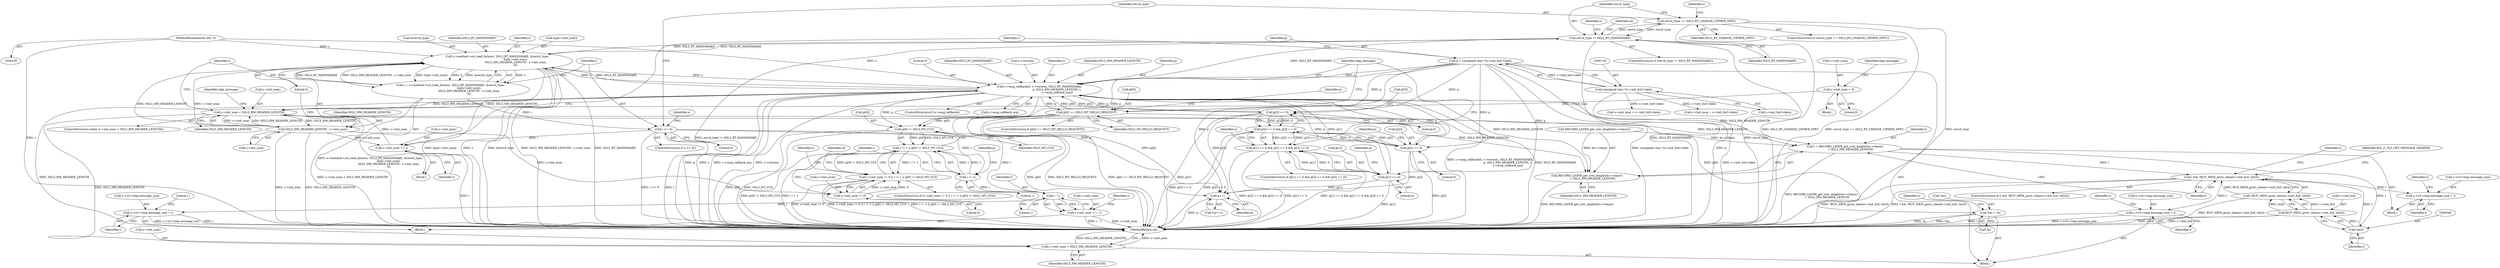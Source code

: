 digraph "1_openssl_4b390b6c3f8df925dc92a3dd6b022baa9a2f4650_0@API" {
"1000165" [label="(Call,recvd_type == SSL3_RT_CHANGE_CIPHER_SPEC)"];
"1000225" [label="(Call,recvd_type != SSL3_RT_HANDSHAKE)"];
"1000165" [label="(Call,recvd_type == SSL3_RT_CHANGE_CIPHER_SPEC)"];
"1000135" [label="(Call,s->method->ssl_read_bytes(s, SSL3_RT_HANDSHAKE, &recvd_type,\n                                          &p[s->init_num],\n                                          SSL3_HM_HEADER_LENGTH - s->init_num,\n                                          0))"];
"1000286" [label="(Call,s->msg_callback(0, s->version, SSL3_RT_HANDSHAKE,\n                                        p, SSL3_HM_HEADER_LENGTH, s,\n                                        s->msg_callback_arg))"];
"1000250" [label="(Call,p[0] == SSL3_MT_HELLO_REQUEST)"];
"1000115" [label="(Call,p = (unsigned char *)s->init_buf->data)"];
"1000117" [label="(Call,(unsigned char *)s->init_buf->data)"];
"1000268" [label="(Call,p[3] == 0)"];
"1000263" [label="(Call,p[2] == 0)"];
"1000257" [label="(Call,p[1] == 0)"];
"1000127" [label="(Call,s->init_num < SSL3_HM_HEADER_LENGTH)"];
"1000236" [label="(Call,s->init_num += i)"];
"1000153" [label="(Call,i <= 0)"];
"1000133" [label="(Call,i = s->method->ssl_read_bytes(s, SSL3_RT_HANDSHAKE, &recvd_type,\n                                          &p[s->init_num],\n                                          SSL3_HM_HEADER_LENGTH - s->init_num,\n                                          0))"];
"1000146" [label="(Call,SSL3_HM_HEADER_LENGTH - s->init_num)"];
"1000274" [label="(Call,s->init_num = 0)"];
"1000106" [label="(MethodParameterIn,SSL *s)"];
"1000177" [label="(Call,i != 1)"];
"1000176" [label="(Call,i != 1 || p[0] != SSL3_MT_CCS)"];
"1000170" [label="(Call,s->init_num != 0 || i != 1 || p[0] != SSL3_MT_CCS)"];
"1000209" [label="(Call,i - 1)"];
"1000205" [label="(Call,s->init_num = i - 1)"];
"1000212" [label="(Call,s->s3->tmp.message_size = i)"];
"1000171" [label="(Call,s->init_num != 0)"];
"1000180" [label="(Call,p[0] != SSL3_MT_CCS)"];
"1000299" [label="(Call,*mt = *p)"];
"1000313" [label="(Call,p++)"];
"1000256" [label="(Call,p[1] == 0 && p[2] == 0 && p[3] == 0)"];
"1000262" [label="(Call,p[2] == 0 && p[3] == 0)"];
"1000322" [label="(Call,l = RECORD_LAYER_get_rrec_length(&s->rlayer)\n             + SSL3_HM_HEADER_LENGTH)"];
"1000332" [label="(Call,l && !BUF_MEM_grow_clean(s->init_buf, (int)l))"];
"1000347" [label="(Call,s->s3->tmp.message_size = l)"];
"1000365" [label="(Call,s->s3->tmp.message_size = l)"];
"1000339" [label="(Call,(int)l)"];
"1000335" [label="(Call,BUF_MEM_grow_clean(s->init_buf, (int)l))"];
"1000334" [label="(Call,!BUF_MEM_grow_clean(s->init_buf, (int)l))"];
"1000324" [label="(Call,RECORD_LAYER_get_rrec_length(&s->rlayer)\n             + SSL3_HM_HEADER_LENGTH)"];
"1000383" [label="(Call,s->init_num = SSL3_HM_HEADER_LENGTH)"];
"1000292" [label="(Identifier,p)"];
"1000182" [label="(Identifier,p)"];
"1000242" [label="(Identifier,skip_message)"];
"1000128" [label="(Call,s->init_num)"];
"1000220" [label="(Identifier,i)"];
"1000258" [label="(Call,p[1])"];
"1000151" [label="(Literal,0)"];
"1000314" [label="(Identifier,p)"];
"1000257" [label="(Call,p[1] == 0)"];
"1000273" [label="(Block,)"];
"1000137" [label="(Identifier,SSL3_RT_HANDSHAKE)"];
"1000212" [label="(Call,s->s3->tmp.message_size = i)"];
"1000270" [label="(Identifier,p)"];
"1000373" [label="(Identifier,l)"];
"1000117" [label="(Call,(unsigned char *)s->init_buf->data)"];
"1000213" [label="(Call,s->s3->tmp.message_size)"];
"1000210" [label="(Identifier,i)"];
"1000146" [label="(Call,SSL3_HM_HEADER_LENGTH - s->init_num)"];
"1000211" [label="(Literal,1)"];
"1000178" [label="(Identifier,i)"];
"1000240" [label="(Identifier,i)"];
"1000344" [label="(Identifier,SSL_F_TLS_GET_MESSAGE_HEADER)"];
"1000265" [label="(Identifier,p)"];
"1000275" [label="(Call,s->init_num)"];
"1000116" [label="(Identifier,p)"];
"1000154" [label="(Identifier,i)"];
"1000115" [label="(Call,p = (unsigned char *)s->init_buf->data)"];
"1000179" [label="(Literal,1)"];
"1000176" [label="(Call,i != 1 || p[0] != SSL3_MT_CCS)"];
"1000313" [label="(Call,p++)"];
"1000132" [label="(Block,)"];
"1000170" [label="(Call,s->init_num != 0 || i != 1 || p[0] != SSL3_MT_CCS)"];
"1000209" [label="(Call,i - 1)"];
"1000356" [label="(Call,s->init_msg = s->init_buf->data)"];
"1000236" [label="(Call,s->init_num += i)"];
"1000227" [label="(Identifier,SSL3_RT_HANDSHAKE)"];
"1000325" [label="(Call,RECORD_LAYER_get_rrec_length(&s->rlayer))"];
"1000126" [label="(ControlStructure,while (s->init_num < SSL3_HM_HEADER_LENGTH))"];
"1000287" [label="(Literal,0)"];
"1000321" [label="(Block,)"];
"1000334" [label="(Call,!BUF_MEM_grow_clean(s->init_buf, (int)l))"];
"1000335" [label="(Call,BUF_MEM_grow_clean(s->init_buf, (int)l))"];
"1000177" [label="(Call,i != 1)"];
"1000291" [label="(Identifier,SSL3_RT_HANDSHAKE)"];
"1000167" [label="(Identifier,SSL3_RT_CHANGE_CIPHER_SPEC)"];
"1000256" [label="(Call,p[1] == 0 && p[2] == 0 && p[3] == 0)"];
"1000331" [label="(ControlStructure,if (l && !BUF_MEM_grow_clean(s->init_buf, (int)l)))"];
"1000205" [label="(Call,s->init_num = i - 1)"];
"1000206" [label="(Call,s->init_num)"];
"1000171" [label="(Call,s->init_num != 0)"];
"1000323" [label="(Identifier,l)"];
"1000251" [label="(Call,p[0])"];
"1000164" [label="(ControlStructure,if (recvd_type == SSL3_RT_CHANGE_CIPHER_SPEC))"];
"1000119" [label="(Call,s->init_buf->data)"];
"1000136" [label="(Identifier,s)"];
"1000216" [label="(Identifier,s)"];
"1000169" [label="(ControlStructure,if (s->init_num != 0 || i != 1 || p[0] != SSL3_MT_CCS))"];
"1000308" [label="(Identifier,s)"];
"1000264" [label="(Call,p[2])"];
"1000341" [label="(Identifier,l)"];
"1000168" [label="(Block,)"];
"1000383" [label="(Call,s->init_num = SSL3_HM_HEADER_LENGTH)"];
"1000272" [label="(Literal,0)"];
"1000226" [label="(Identifier,recvd_type)"];
"1000263" [label="(Call,p[2] == 0)"];
"1000365" [label="(Call,s->s3->tmp.message_size = l)"];
"1000288" [label="(Call,s->version)"];
"1000351" [label="(Identifier,s)"];
"1000348" [label="(Call,s->s3->tmp.message_size)"];
"1000387" [label="(Identifier,SSL3_HM_HEADER_LENGTH)"];
"1000175" [label="(Literal,0)"];
"1000250" [label="(Call,p[0] == SSL3_MT_HELLO_REQUEST)"];
"1000224" [label="(ControlStructure,if (recvd_type != SSL3_RT_HANDSHAKE))"];
"1000330" [label="(Identifier,SSL3_HM_HEADER_LENGTH)"];
"1000294" [label="(Identifier,s)"];
"1000366" [label="(Call,s->s3->tmp.message_size)"];
"1000249" [label="(ControlStructure,if (p[0] == SSL3_MT_HELLO_REQUEST))"];
"1000222" [label="(Literal,1)"];
"1000155" [label="(Literal,0)"];
"1000148" [label="(Call,s->init_num)"];
"1000108" [label="(Block,)"];
"1000147" [label="(Identifier,SSL3_HM_HEADER_LENGTH)"];
"1000230" [label="(Identifier,al)"];
"1000299" [label="(Call,*mt = *p)"];
"1000376" [label="(Identifier,s)"];
"1000153" [label="(Call,i <= 0)"];
"1000133" [label="(Call,i = s->method->ssl_read_bytes(s, SSL3_RT_HANDSHAKE, &recvd_type,\n                                          &p[s->init_num],\n                                          SSL3_HM_HEADER_LENGTH - s->init_num,\n                                          0))"];
"1000300" [label="(Call,*mt)"];
"1000131" [label="(Identifier,SSL3_HM_HEADER_LENGTH)"];
"1000127" [label="(Call,s->init_num < SSL3_HM_HEADER_LENGTH)"];
"1000106" [label="(MethodParameterIn,SSL *s)"];
"1000282" [label="(ControlStructure,if (s->msg_callback))"];
"1000269" [label="(Call,p[3])"];
"1000347" [label="(Call,s->s3->tmp.message_size = l)"];
"1000268" [label="(Call,p[3] == 0)"];
"1000358" [label="(Identifier,s)"];
"1000134" [label="(Identifier,i)"];
"1000274" [label="(Call,s->init_num = 0)"];
"1000152" [label="(ControlStructure,if (i <= 0))"];
"1000280" [label="(Identifier,skip_message)"];
"1000276" [label="(Identifier,s)"];
"1000336" [label="(Call,s->init_buf)"];
"1000259" [label="(Identifier,p)"];
"1000262" [label="(Call,p[2] == 0 && p[3] == 0)"];
"1000384" [label="(Call,s->init_num)"];
"1000324" [label="(Call,RECORD_LAYER_get_rrec_length(&s->rlayer)\n             + SSL3_HM_HEADER_LENGTH)"];
"1000254" [label="(Identifier,SSL3_MT_HELLO_REQUEST)"];
"1000278" [label="(Literal,0)"];
"1000197" [label="(Identifier,s)"];
"1000166" [label="(Identifier,recvd_type)"];
"1000388" [label="(MethodReturn,int)"];
"1000355" [label="(Identifier,l)"];
"1000374" [label="(Call,s->init_msg = s->init_buf->data)"];
"1000267" [label="(Literal,0)"];
"1000332" [label="(Call,l && !BUF_MEM_grow_clean(s->init_buf, (int)l))"];
"1000180" [label="(Call,p[0] != SSL3_MT_CCS)"];
"1000225" [label="(Call,recvd_type != SSL3_RT_HANDSHAKE)"];
"1000295" [label="(Call,s->msg_callback_arg)"];
"1000140" [label="(Call,&p[s->init_num])"];
"1000165" [label="(Call,recvd_type == SSL3_RT_CHANGE_CIPHER_SPEC)"];
"1000286" [label="(Call,s->msg_callback(0, s->version, SSL3_RT_HANDSHAKE,\n                                        p, SSL3_HM_HEADER_LENGTH, s,\n                                        s->msg_callback_arg))"];
"1000184" [label="(Identifier,SSL3_MT_CCS)"];
"1000138" [label="(Call,&recvd_type)"];
"1000135" [label="(Call,s->method->ssl_read_bytes(s, SSL3_RT_HANDSHAKE, &recvd_type,\n                                          &p[s->init_num],\n                                          SSL3_HM_HEADER_LENGTH - s->init_num,\n                                          0))"];
"1000298" [label="(Identifier,skip_message)"];
"1000312" [label="(Call,*(p++))"];
"1000129" [label="(Identifier,s)"];
"1000237" [label="(Call,s->init_num)"];
"1000159" [label="(Identifier,s)"];
"1000187" [label="(Identifier,al)"];
"1000293" [label="(Identifier,SSL3_HM_HEADER_LENGTH)"];
"1000255" [label="(ControlStructure,if (p[1] == 0 && p[2] == 0 && p[3] == 0))"];
"1000322" [label="(Call,l = RECORD_LAYER_get_rrec_length(&s->rlayer)\n             + SSL3_HM_HEADER_LENGTH)"];
"1000238" [label="(Identifier,s)"];
"1000261" [label="(Literal,0)"];
"1000173" [label="(Identifier,s)"];
"1000333" [label="(Identifier,l)"];
"1000339" [label="(Call,(int)l)"];
"1000172" [label="(Call,s->init_num)"];
"1000302" [label="(Call,*p)"];
"1000181" [label="(Call,p[0])"];
"1000165" -> "1000164"  [label="AST: "];
"1000165" -> "1000167"  [label="CFG: "];
"1000166" -> "1000165"  [label="AST: "];
"1000167" -> "1000165"  [label="AST: "];
"1000173" -> "1000165"  [label="CFG: "];
"1000226" -> "1000165"  [label="CFG: "];
"1000165" -> "1000388"  [label="DDG: recvd_type"];
"1000165" -> "1000388"  [label="DDG: SSL3_RT_CHANGE_CIPHER_SPEC"];
"1000165" -> "1000388"  [label="DDG: recvd_type == SSL3_RT_CHANGE_CIPHER_SPEC"];
"1000225" -> "1000165"  [label="DDG: recvd_type"];
"1000165" -> "1000225"  [label="DDG: recvd_type"];
"1000225" -> "1000224"  [label="AST: "];
"1000225" -> "1000227"  [label="CFG: "];
"1000226" -> "1000225"  [label="AST: "];
"1000227" -> "1000225"  [label="AST: "];
"1000230" -> "1000225"  [label="CFG: "];
"1000238" -> "1000225"  [label="CFG: "];
"1000225" -> "1000388"  [label="DDG: recvd_type != SSL3_RT_HANDSHAKE"];
"1000225" -> "1000388"  [label="DDG: SSL3_RT_HANDSHAKE"];
"1000225" -> "1000388"  [label="DDG: recvd_type"];
"1000225" -> "1000135"  [label="DDG: SSL3_RT_HANDSHAKE"];
"1000135" -> "1000225"  [label="DDG: SSL3_RT_HANDSHAKE"];
"1000225" -> "1000286"  [label="DDG: SSL3_RT_HANDSHAKE"];
"1000135" -> "1000133"  [label="AST: "];
"1000135" -> "1000151"  [label="CFG: "];
"1000136" -> "1000135"  [label="AST: "];
"1000137" -> "1000135"  [label="AST: "];
"1000138" -> "1000135"  [label="AST: "];
"1000140" -> "1000135"  [label="AST: "];
"1000146" -> "1000135"  [label="AST: "];
"1000151" -> "1000135"  [label="AST: "];
"1000133" -> "1000135"  [label="CFG: "];
"1000135" -> "1000388"  [label="DDG: &p[s->init_num]"];
"1000135" -> "1000388"  [label="DDG: s"];
"1000135" -> "1000388"  [label="DDG: &recvd_type"];
"1000135" -> "1000388"  [label="DDG: SSL3_HM_HEADER_LENGTH - s->init_num"];
"1000135" -> "1000388"  [label="DDG: SSL3_RT_HANDSHAKE"];
"1000135" -> "1000133"  [label="DDG: s"];
"1000135" -> "1000133"  [label="DDG: SSL3_RT_HANDSHAKE"];
"1000135" -> "1000133"  [label="DDG: SSL3_HM_HEADER_LENGTH - s->init_num"];
"1000135" -> "1000133"  [label="DDG: &p[s->init_num]"];
"1000135" -> "1000133"  [label="DDG: 0"];
"1000135" -> "1000133"  [label="DDG: &recvd_type"];
"1000286" -> "1000135"  [label="DDG: s"];
"1000286" -> "1000135"  [label="DDG: SSL3_RT_HANDSHAKE"];
"1000106" -> "1000135"  [label="DDG: s"];
"1000146" -> "1000135"  [label="DDG: SSL3_HM_HEADER_LENGTH"];
"1000146" -> "1000135"  [label="DDG: s->init_num"];
"1000135" -> "1000286"  [label="DDG: s"];
"1000286" -> "1000282"  [label="AST: "];
"1000286" -> "1000295"  [label="CFG: "];
"1000287" -> "1000286"  [label="AST: "];
"1000288" -> "1000286"  [label="AST: "];
"1000291" -> "1000286"  [label="AST: "];
"1000292" -> "1000286"  [label="AST: "];
"1000293" -> "1000286"  [label="AST: "];
"1000294" -> "1000286"  [label="AST: "];
"1000295" -> "1000286"  [label="AST: "];
"1000298" -> "1000286"  [label="CFG: "];
"1000286" -> "1000388"  [label="DDG: s->msg_callback(0, s->version, SSL3_RT_HANDSHAKE,\n                                        p, SSL3_HM_HEADER_LENGTH, s,\n                                        s->msg_callback_arg)"];
"1000286" -> "1000388"  [label="DDG: SSL3_RT_HANDSHAKE"];
"1000286" -> "1000388"  [label="DDG: p"];
"1000286" -> "1000388"  [label="DDG: s"];
"1000286" -> "1000388"  [label="DDG: s->msg_callback_arg"];
"1000286" -> "1000388"  [label="DDG: s->version"];
"1000286" -> "1000127"  [label="DDG: SSL3_HM_HEADER_LENGTH"];
"1000286" -> "1000180"  [label="DDG: p"];
"1000286" -> "1000250"  [label="DDG: p"];
"1000286" -> "1000257"  [label="DDG: p"];
"1000286" -> "1000263"  [label="DDG: p"];
"1000286" -> "1000268"  [label="DDG: p"];
"1000250" -> "1000286"  [label="DDG: p[0]"];
"1000268" -> "1000286"  [label="DDG: p[3]"];
"1000263" -> "1000286"  [label="DDG: p[2]"];
"1000257" -> "1000286"  [label="DDG: p[1]"];
"1000115" -> "1000286"  [label="DDG: p"];
"1000127" -> "1000286"  [label="DDG: SSL3_HM_HEADER_LENGTH"];
"1000106" -> "1000286"  [label="DDG: s"];
"1000286" -> "1000313"  [label="DDG: p"];
"1000286" -> "1000322"  [label="DDG: SSL3_HM_HEADER_LENGTH"];
"1000286" -> "1000324"  [label="DDG: SSL3_HM_HEADER_LENGTH"];
"1000286" -> "1000383"  [label="DDG: SSL3_HM_HEADER_LENGTH"];
"1000250" -> "1000249"  [label="AST: "];
"1000250" -> "1000254"  [label="CFG: "];
"1000251" -> "1000250"  [label="AST: "];
"1000254" -> "1000250"  [label="AST: "];
"1000298" -> "1000250"  [label="CFG: "];
"1000259" -> "1000250"  [label="CFG: "];
"1000250" -> "1000388"  [label="DDG: p[0]"];
"1000250" -> "1000388"  [label="DDG: SSL3_MT_HELLO_REQUEST"];
"1000250" -> "1000388"  [label="DDG: p[0] == SSL3_MT_HELLO_REQUEST"];
"1000250" -> "1000180"  [label="DDG: p[0]"];
"1000115" -> "1000250"  [label="DDG: p"];
"1000250" -> "1000299"  [label="DDG: p[0]"];
"1000250" -> "1000313"  [label="DDG: p[0]"];
"1000115" -> "1000108"  [label="AST: "];
"1000115" -> "1000117"  [label="CFG: "];
"1000116" -> "1000115"  [label="AST: "];
"1000117" -> "1000115"  [label="AST: "];
"1000129" -> "1000115"  [label="CFG: "];
"1000115" -> "1000388"  [label="DDG: (unsigned char *)s->init_buf->data"];
"1000115" -> "1000388"  [label="DDG: p"];
"1000117" -> "1000115"  [label="DDG: s->init_buf->data"];
"1000115" -> "1000180"  [label="DDG: p"];
"1000115" -> "1000257"  [label="DDG: p"];
"1000115" -> "1000263"  [label="DDG: p"];
"1000115" -> "1000268"  [label="DDG: p"];
"1000115" -> "1000313"  [label="DDG: p"];
"1000117" -> "1000119"  [label="CFG: "];
"1000118" -> "1000117"  [label="AST: "];
"1000119" -> "1000117"  [label="AST: "];
"1000117" -> "1000388"  [label="DDG: s->init_buf->data"];
"1000117" -> "1000356"  [label="DDG: s->init_buf->data"];
"1000117" -> "1000374"  [label="DDG: s->init_buf->data"];
"1000268" -> "1000262"  [label="AST: "];
"1000268" -> "1000272"  [label="CFG: "];
"1000269" -> "1000268"  [label="AST: "];
"1000272" -> "1000268"  [label="AST: "];
"1000262" -> "1000268"  [label="CFG: "];
"1000268" -> "1000388"  [label="DDG: p[3]"];
"1000268" -> "1000262"  [label="DDG: p[3]"];
"1000268" -> "1000262"  [label="DDG: 0"];
"1000268" -> "1000313"  [label="DDG: p[3]"];
"1000263" -> "1000262"  [label="AST: "];
"1000263" -> "1000267"  [label="CFG: "];
"1000264" -> "1000263"  [label="AST: "];
"1000267" -> "1000263"  [label="AST: "];
"1000270" -> "1000263"  [label="CFG: "];
"1000262" -> "1000263"  [label="CFG: "];
"1000263" -> "1000388"  [label="DDG: p[2]"];
"1000263" -> "1000262"  [label="DDG: p[2]"];
"1000263" -> "1000262"  [label="DDG: 0"];
"1000263" -> "1000313"  [label="DDG: p[2]"];
"1000257" -> "1000256"  [label="AST: "];
"1000257" -> "1000261"  [label="CFG: "];
"1000258" -> "1000257"  [label="AST: "];
"1000261" -> "1000257"  [label="AST: "];
"1000265" -> "1000257"  [label="CFG: "];
"1000256" -> "1000257"  [label="CFG: "];
"1000257" -> "1000388"  [label="DDG: p[1]"];
"1000257" -> "1000256"  [label="DDG: p[1]"];
"1000257" -> "1000256"  [label="DDG: 0"];
"1000257" -> "1000313"  [label="DDG: p[1]"];
"1000127" -> "1000126"  [label="AST: "];
"1000127" -> "1000131"  [label="CFG: "];
"1000128" -> "1000127"  [label="AST: "];
"1000131" -> "1000127"  [label="AST: "];
"1000134" -> "1000127"  [label="CFG: "];
"1000242" -> "1000127"  [label="CFG: "];
"1000127" -> "1000388"  [label="DDG: s->init_num < SSL3_HM_HEADER_LENGTH"];
"1000236" -> "1000127"  [label="DDG: s->init_num"];
"1000274" -> "1000127"  [label="DDG: s->init_num"];
"1000146" -> "1000127"  [label="DDG: SSL3_HM_HEADER_LENGTH"];
"1000127" -> "1000146"  [label="DDG: SSL3_HM_HEADER_LENGTH"];
"1000127" -> "1000146"  [label="DDG: s->init_num"];
"1000127" -> "1000322"  [label="DDG: SSL3_HM_HEADER_LENGTH"];
"1000127" -> "1000324"  [label="DDG: SSL3_HM_HEADER_LENGTH"];
"1000127" -> "1000383"  [label="DDG: SSL3_HM_HEADER_LENGTH"];
"1000236" -> "1000132"  [label="AST: "];
"1000236" -> "1000240"  [label="CFG: "];
"1000237" -> "1000236"  [label="AST: "];
"1000240" -> "1000236"  [label="AST: "];
"1000129" -> "1000236"  [label="CFG: "];
"1000236" -> "1000388"  [label="DDG: i"];
"1000153" -> "1000236"  [label="DDG: i"];
"1000146" -> "1000236"  [label="DDG: s->init_num"];
"1000153" -> "1000152"  [label="AST: "];
"1000153" -> "1000155"  [label="CFG: "];
"1000154" -> "1000153"  [label="AST: "];
"1000155" -> "1000153"  [label="AST: "];
"1000159" -> "1000153"  [label="CFG: "];
"1000166" -> "1000153"  [label="CFG: "];
"1000153" -> "1000388"  [label="DDG: i <= 0"];
"1000153" -> "1000388"  [label="DDG: i"];
"1000133" -> "1000153"  [label="DDG: i"];
"1000153" -> "1000177"  [label="DDG: i"];
"1000153" -> "1000209"  [label="DDG: i"];
"1000133" -> "1000132"  [label="AST: "];
"1000134" -> "1000133"  [label="AST: "];
"1000154" -> "1000133"  [label="CFG: "];
"1000133" -> "1000388"  [label="DDG: s->method->ssl_read_bytes(s, SSL3_RT_HANDSHAKE, &recvd_type,\n                                          &p[s->init_num],\n                                          SSL3_HM_HEADER_LENGTH - s->init_num,\n                                          0)"];
"1000146" -> "1000148"  [label="CFG: "];
"1000147" -> "1000146"  [label="AST: "];
"1000148" -> "1000146"  [label="AST: "];
"1000151" -> "1000146"  [label="CFG: "];
"1000146" -> "1000388"  [label="DDG: s->init_num"];
"1000146" -> "1000388"  [label="DDG: SSL3_HM_HEADER_LENGTH"];
"1000146" -> "1000171"  [label="DDG: s->init_num"];
"1000274" -> "1000273"  [label="AST: "];
"1000274" -> "1000278"  [label="CFG: "];
"1000275" -> "1000274"  [label="AST: "];
"1000278" -> "1000274"  [label="AST: "];
"1000280" -> "1000274"  [label="CFG: "];
"1000106" -> "1000105"  [label="AST: "];
"1000106" -> "1000388"  [label="DDG: s"];
"1000177" -> "1000176"  [label="AST: "];
"1000177" -> "1000179"  [label="CFG: "];
"1000178" -> "1000177"  [label="AST: "];
"1000179" -> "1000177"  [label="AST: "];
"1000182" -> "1000177"  [label="CFG: "];
"1000176" -> "1000177"  [label="CFG: "];
"1000177" -> "1000176"  [label="DDG: i"];
"1000177" -> "1000176"  [label="DDG: 1"];
"1000177" -> "1000209"  [label="DDG: i"];
"1000176" -> "1000170"  [label="AST: "];
"1000176" -> "1000180"  [label="CFG: "];
"1000180" -> "1000176"  [label="AST: "];
"1000170" -> "1000176"  [label="CFG: "];
"1000176" -> "1000388"  [label="DDG: p[0] != SSL3_MT_CCS"];
"1000176" -> "1000388"  [label="DDG: i != 1"];
"1000176" -> "1000170"  [label="DDG: i != 1"];
"1000176" -> "1000170"  [label="DDG: p[0] != SSL3_MT_CCS"];
"1000180" -> "1000176"  [label="DDG: p[0]"];
"1000180" -> "1000176"  [label="DDG: SSL3_MT_CCS"];
"1000170" -> "1000169"  [label="AST: "];
"1000170" -> "1000171"  [label="CFG: "];
"1000171" -> "1000170"  [label="AST: "];
"1000187" -> "1000170"  [label="CFG: "];
"1000197" -> "1000170"  [label="CFG: "];
"1000170" -> "1000388"  [label="DDG: i != 1 || p[0] != SSL3_MT_CCS"];
"1000170" -> "1000388"  [label="DDG: s->init_num != 0"];
"1000170" -> "1000388"  [label="DDG: s->init_num != 0 || i != 1 || p[0] != SSL3_MT_CCS"];
"1000171" -> "1000170"  [label="DDG: s->init_num"];
"1000171" -> "1000170"  [label="DDG: 0"];
"1000209" -> "1000205"  [label="AST: "];
"1000209" -> "1000211"  [label="CFG: "];
"1000210" -> "1000209"  [label="AST: "];
"1000211" -> "1000209"  [label="AST: "];
"1000205" -> "1000209"  [label="CFG: "];
"1000209" -> "1000205"  [label="DDG: i"];
"1000209" -> "1000205"  [label="DDG: 1"];
"1000209" -> "1000212"  [label="DDG: i"];
"1000205" -> "1000168"  [label="AST: "];
"1000206" -> "1000205"  [label="AST: "];
"1000216" -> "1000205"  [label="CFG: "];
"1000205" -> "1000388"  [label="DDG: i - 1"];
"1000205" -> "1000388"  [label="DDG: s->init_num"];
"1000212" -> "1000168"  [label="AST: "];
"1000212" -> "1000220"  [label="CFG: "];
"1000213" -> "1000212"  [label="AST: "];
"1000220" -> "1000212"  [label="AST: "];
"1000222" -> "1000212"  [label="CFG: "];
"1000212" -> "1000388"  [label="DDG: s->s3->tmp.message_size"];
"1000212" -> "1000388"  [label="DDG: i"];
"1000171" -> "1000175"  [label="CFG: "];
"1000172" -> "1000171"  [label="AST: "];
"1000175" -> "1000171"  [label="AST: "];
"1000178" -> "1000171"  [label="CFG: "];
"1000180" -> "1000184"  [label="CFG: "];
"1000181" -> "1000180"  [label="AST: "];
"1000184" -> "1000180"  [label="AST: "];
"1000180" -> "1000388"  [label="DDG: p[0]"];
"1000180" -> "1000388"  [label="DDG: SSL3_MT_CCS"];
"1000299" -> "1000108"  [label="AST: "];
"1000299" -> "1000302"  [label="CFG: "];
"1000300" -> "1000299"  [label="AST: "];
"1000302" -> "1000299"  [label="AST: "];
"1000308" -> "1000299"  [label="CFG: "];
"1000299" -> "1000388"  [label="DDG: *p"];
"1000299" -> "1000388"  [label="DDG: *mt"];
"1000313" -> "1000312"  [label="AST: "];
"1000313" -> "1000314"  [label="CFG: "];
"1000314" -> "1000313"  [label="AST: "];
"1000312" -> "1000313"  [label="CFG: "];
"1000313" -> "1000388"  [label="DDG: p"];
"1000256" -> "1000255"  [label="AST: "];
"1000256" -> "1000262"  [label="CFG: "];
"1000262" -> "1000256"  [label="AST: "];
"1000298" -> "1000256"  [label="CFG: "];
"1000276" -> "1000256"  [label="CFG: "];
"1000256" -> "1000388"  [label="DDG: p[2] == 0 && p[3] == 0"];
"1000256" -> "1000388"  [label="DDG: p[1] == 0"];
"1000256" -> "1000388"  [label="DDG: p[1] == 0 && p[2] == 0 && p[3] == 0"];
"1000262" -> "1000256"  [label="DDG: p[2] == 0"];
"1000262" -> "1000256"  [label="DDG: p[3] == 0"];
"1000262" -> "1000388"  [label="DDG: p[3] == 0"];
"1000262" -> "1000388"  [label="DDG: p[2] == 0"];
"1000322" -> "1000321"  [label="AST: "];
"1000322" -> "1000324"  [label="CFG: "];
"1000323" -> "1000322"  [label="AST: "];
"1000324" -> "1000322"  [label="AST: "];
"1000333" -> "1000322"  [label="CFG: "];
"1000322" -> "1000388"  [label="DDG: RECORD_LAYER_get_rrec_length(&s->rlayer)\n             + SSL3_HM_HEADER_LENGTH"];
"1000325" -> "1000322"  [label="DDG: &s->rlayer"];
"1000322" -> "1000332"  [label="DDG: l"];
"1000322" -> "1000339"  [label="DDG: l"];
"1000332" -> "1000331"  [label="AST: "];
"1000332" -> "1000333"  [label="CFG: "];
"1000332" -> "1000334"  [label="CFG: "];
"1000333" -> "1000332"  [label="AST: "];
"1000334" -> "1000332"  [label="AST: "];
"1000344" -> "1000332"  [label="CFG: "];
"1000351" -> "1000332"  [label="CFG: "];
"1000332" -> "1000388"  [label="DDG: !BUF_MEM_grow_clean(s->init_buf, (int)l)"];
"1000332" -> "1000388"  [label="DDG: l && !BUF_MEM_grow_clean(s->init_buf, (int)l)"];
"1000339" -> "1000332"  [label="DDG: l"];
"1000334" -> "1000332"  [label="DDG: BUF_MEM_grow_clean(s->init_buf, (int)l)"];
"1000332" -> "1000347"  [label="DDG: l"];
"1000332" -> "1000365"  [label="DDG: l"];
"1000347" -> "1000321"  [label="AST: "];
"1000347" -> "1000355"  [label="CFG: "];
"1000348" -> "1000347"  [label="AST: "];
"1000355" -> "1000347"  [label="AST: "];
"1000358" -> "1000347"  [label="CFG: "];
"1000365" -> "1000108"  [label="AST: "];
"1000365" -> "1000373"  [label="CFG: "];
"1000366" -> "1000365"  [label="AST: "];
"1000373" -> "1000365"  [label="AST: "];
"1000376" -> "1000365"  [label="CFG: "];
"1000365" -> "1000388"  [label="DDG: l"];
"1000365" -> "1000388"  [label="DDG: s->s3->tmp.message_size"];
"1000339" -> "1000335"  [label="AST: "];
"1000339" -> "1000341"  [label="CFG: "];
"1000340" -> "1000339"  [label="AST: "];
"1000341" -> "1000339"  [label="AST: "];
"1000335" -> "1000339"  [label="CFG: "];
"1000339" -> "1000335"  [label="DDG: l"];
"1000335" -> "1000334"  [label="AST: "];
"1000336" -> "1000335"  [label="AST: "];
"1000334" -> "1000335"  [label="CFG: "];
"1000335" -> "1000388"  [label="DDG: (int)l"];
"1000335" -> "1000388"  [label="DDG: s->init_buf"];
"1000335" -> "1000334"  [label="DDG: s->init_buf"];
"1000335" -> "1000334"  [label="DDG: (int)l"];
"1000334" -> "1000388"  [label="DDG: BUF_MEM_grow_clean(s->init_buf, (int)l)"];
"1000324" -> "1000330"  [label="CFG: "];
"1000325" -> "1000324"  [label="AST: "];
"1000330" -> "1000324"  [label="AST: "];
"1000324" -> "1000388"  [label="DDG: RECORD_LAYER_get_rrec_length(&s->rlayer)"];
"1000325" -> "1000324"  [label="DDG: &s->rlayer"];
"1000383" -> "1000108"  [label="AST: "];
"1000383" -> "1000387"  [label="CFG: "];
"1000384" -> "1000383"  [label="AST: "];
"1000387" -> "1000383"  [label="AST: "];
"1000388" -> "1000383"  [label="CFG: "];
"1000383" -> "1000388"  [label="DDG: s->init_num"];
"1000383" -> "1000388"  [label="DDG: SSL3_HM_HEADER_LENGTH"];
}
